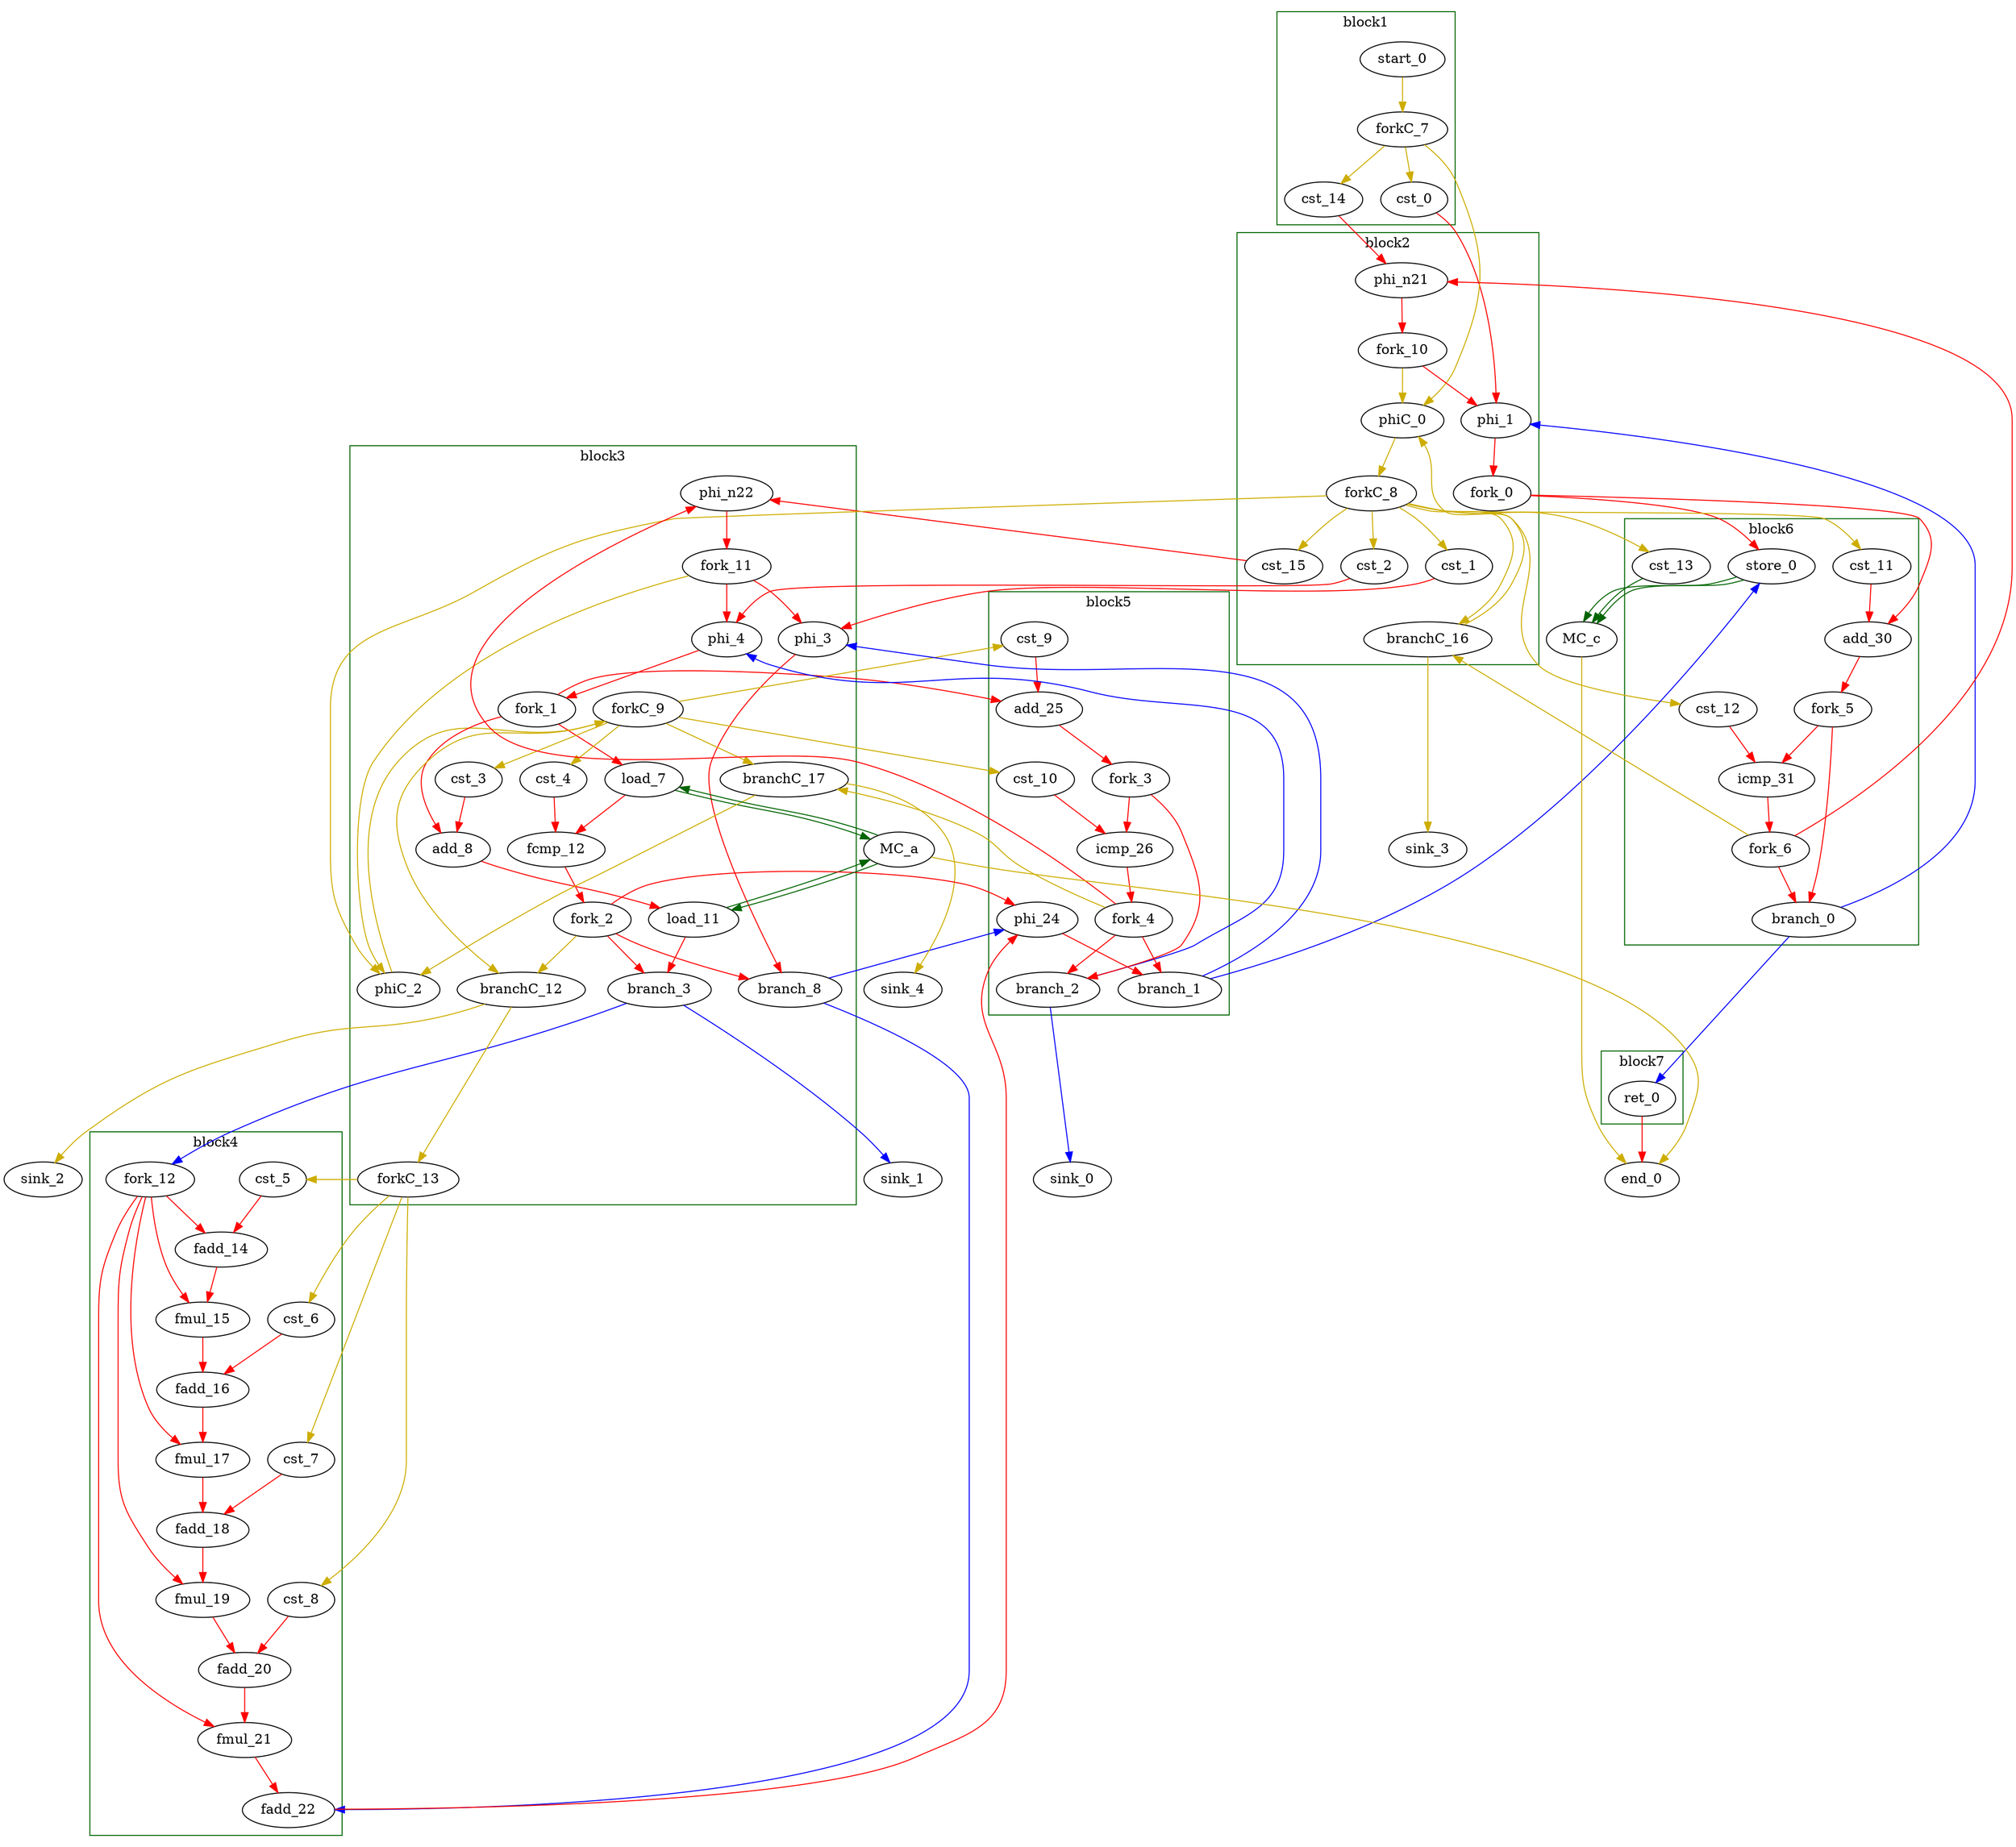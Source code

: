 Digraph G {
	splines=spline;
//DHLS version: 0.1.1" [shape = "none" pos = "20,20!"]

	subgraph cluster_0 {
	color = "darkgreen";
		label = "block1";
		"cst_0" [type = "Constant", bbID= 1, in = "in1:0", out = "out1:32", value = "0x00000000", tagged=false, taggers_num=0, tagger_id=-1];
		"start_0" [type = "Entry", control= "true", bbID= 1, in = "in1:0", out = "out1:0", tagged=false, taggers_num=0, tagger_id=-1];
		"cst_14" [type = "Constant", bbID= 1, in = "in1:0", out = "out1:1", value = "0x00000000", tagged=false, taggers_num=0, tagger_id=-1];
		"forkC_7" [type = "Fork", bbID= 1, in = "in1:0", out = "out1:0 out2:0 out3:0 ", tagged=false, taggers_num=0, tagger_id=-1];

	}

	subgraph cluster_1 {
	color = "darkgreen";
		label = "block2";
		"phi_1" [type = "Mux", bbID= 2, in = "in1?:1 in2:32 in3:32 ", out = "out1:32", delay=0.366, tagged=false, taggers_num=0, tagger_id=-1];
		"cst_1" [type = "Constant", bbID= 2, in = "in1:0", out = "out1:32", value = "0x00000000", tagged=false, taggers_num=0, tagger_id=-1];
		"cst_2" [type = "Constant", bbID= 2, in = "in1:0", out = "out1:32", value = "0x00000000", tagged=false, taggers_num=0, tagger_id=-1];
		"phiC_0" [type = "Mux", bbID= 2, in = "in1?:1 in2:0 in3:0 ", out = "out1:0", delay=0.166, tagged=false, taggers_num=0, tagger_id=-1];
		"phi_n21" [type = "Merge", bbID= 2, in = "in1:1 in2:1 ", out = "out1:1", delay=0.366, tagged=false, taggers_num=0, tagger_id=-1];
		"branchC_16" [type = "Branch", bbID= 2,  in = "in1:0 in2?:1", out = "out1+:0 out2-:0", tagged=false, taggers_num=0, tagger_id=-1];
		"cst_15" [type = "Constant", bbID= 2, in = "in1:0", out = "out1:1", value = "0x00000000", tagged=false, taggers_num=0, tagger_id=-1];
		"fork_0" [type = "Fork", bbID= 2, in = "in1:32", out = "out1:32 out2:32 ", tagged=false, taggers_num=0, tagger_id=-1];
		"forkC_8" [type = "Fork", bbID= 2, in = "in1:0", out = "out1:0 out2:0 out3:0 out4:0 out5:0 out6:0 out7:0 out8:0 ", tagged=false, taggers_num=0, tagger_id=-1];
		"fork_10" [type = "Fork", bbID= 2, in = "in1:1", out = "out1:1 out2:1 ", tagged=false, taggers_num=0, tagger_id=-1];

	}

	subgraph cluster_2 {
	color = "darkgreen";
		label = "block3";
		"phi_3" [type = "Mux", bbID= 3, in = "in1?:1 in2:32 in3:32 ", out = "out1:32", delay=0.366, tagged=false, taggers_num=0, tagger_id=-1];
		"phi_4" [type = "Mux", bbID= 3, in = "in1?:1 in2:32 in3:32 ", out = "out1:32", delay=0.366, tagged=false, taggers_num=0, tagger_id=-1];
		"load_7" [type = "Operator", bbID= 3, op = "mc_load_op",bbID= 3, portId= 0, offset= 0, in = "in1:32 in2:32", out = "out1:32 out2:32 ", delay=0.000, latency=2, II=1, tagged=false, taggers_num=0, tagger_id=-1];
		"cst_3" [type = "Constant", bbID= 3, in = "in1:0", out = "out1:32", value = "0x00000001", tagged=false, taggers_num=0, tagger_id=-1];
		"add_8" [type = "Operator", bbID= 3, op = "add_op", in = "in1:32 in2:32 ", out = "out1:32 ", delay=1.693, latency=0, II=1, tagged=false, taggers_num=0, tagger_id=-1];
		"load_11" [type = "Operator", bbID= 3, op = "mc_load_op",bbID= 3, portId= 1, offset= 0, in = "in1:32 in2:32", out = "out1:32 out2:32 ", delay=0.000, latency=2, II=1, tagged=false, taggers_num=0, tagger_id=-1];
		"cst_4" [type = "Constant", bbID= 3, in = "in1:0", out = "out1:32", value = "0x00000000", tagged=false, taggers_num=0, tagger_id=-1];
		"fcmp_12" [type = "Operator", bbID= 3, op = "fcmp_ult_op", in = "in1:32 in2:32 ", out = "out1:1 ", delay=0.966, latency=2, II=1, tagged=false, taggers_num=0, tagger_id=-1];
		"phiC_2" [type = "Mux", bbID= 3, in = "in1?:1 in2:0 in3:0 ", out = "out1:0", delay=0.166, tagged=false, taggers_num=0, tagger_id=-1];
		"phi_n22" [type = "Merge", bbID= 3, in = "in1:1 in2:1 ", out = "out1:1", delay=0.366, tagged=false, taggers_num=0, tagger_id=-1];
		"branch_3" [type = "Branch", bbID= 3,  in = "in1:32 in2?:1", out = "out1+:32 out2-:32", tagged=false, taggers_num=0, tagger_id=-1];
		"branch_8" [type = "Branch", bbID= 3,  in = "in1:32 in2?:1", out = "out1+:32 out2-:32", tagged=false, taggers_num=0, tagger_id=-1];
		"branchC_12" [type = "Branch", bbID= 3,  in = "in1:0 in2?:1", out = "out1+:0 out2-:0", tagged=false, taggers_num=0, tagger_id=-1];
		"branchC_17" [type = "Branch", bbID= 3,  in = "in1:0 in2?:1", out = "out1+:0 out2-:0", tagged=false, taggers_num=0, tagger_id=-1];
		"fork_1" [type = "Fork", bbID= 3, in = "in1:32", out = "out1:32 out2:32 out3:32 ", tagged=false, taggers_num=0, tagger_id=-1];
		"fork_2" [type = "Fork", bbID= 3, in = "in1:1", out = "out1:1 out2:1 out3:1 out4:1 ", tagged=false, taggers_num=0, tagger_id=-1];
		"forkC_9" [type = "Fork", bbID= 3, in = "in1:0", out = "out1:0 out2:0 out3:0 out4:0 out5:0 out6:0 ", tagged=false, taggers_num=0, tagger_id=-1];
		"fork_11" [type = "Fork", bbID= 3, in = "in1:1", out = "out1:1 out2:1 out3:1 ", tagged=false, taggers_num=0, tagger_id=-1];
		"forkC_13" [type = "Fork", bbID= 3, in = "in1:0", out = "out1:0 out2:0 out3:0 out4:0 ", tagged=false, taggers_num=1, tagger_id=-1];

	}

	subgraph cluster_3 {
	color = "darkgreen";
		label = "block4";
		"cst_5" [type = "Constant", bbID= 4, in = "in1:0", out = "out1:32", value = "0x3F23D70A", tagged=false, taggers_num=0, tagger_id=-1];
		"fadd_14" [type = "Operator", bbID= 4, op = "fadd_op", in = "in1:32 in2:32 ", out = "out1:32 ", delay=0.966, latency=10, II=1, tagged=false, taggers_num=0, tagger_id=-1];
		"fmul_15" [type = "Operator", bbID= 4, op = "fmul_op", in = "in1:32 in2:32 ", out = "out1:32 ", delay=0.966, latency=6, II=1, tagged=false, taggers_num=0, tagger_id=-1];
		"cst_6" [type = "Constant", bbID= 4, in = "in1:0", out = "out1:32", value = "0x3F333333", tagged=false, taggers_num=0, tagger_id=-1];
		"fadd_16" [type = "Operator", bbID= 4, op = "fadd_op", in = "in1:32 in2:32 ", out = "out1:32 ", delay=0.966, latency=10, II=1, tagged=false, taggers_num=0, tagger_id=-1];
		"fmul_17" [type = "Operator", bbID= 4, op = "fmul_op", in = "in1:32 in2:32 ", out = "out1:32 ", delay=0.966, latency=6, II=1, tagged=false, taggers_num=0, tagger_id=-1];
		"cst_7" [type = "Constant", bbID= 4, in = "in1:0", out = "out1:32", value = "0x3E570A3D", tagged=false, taggers_num=0, tagger_id=-1];
		"fadd_18" [type = "Operator", bbID= 4, op = "fadd_op", in = "in1:32 in2:32 ", out = "out1:32 ", delay=0.966, latency=10, II=1, tagged=false, taggers_num=0, tagger_id=-1];
		"fmul_19" [type = "Operator", bbID= 4, op = "fmul_op", in = "in1:32 in2:32 ", out = "out1:32 ", delay=0.966, latency=6, II=1, tagged=false, taggers_num=0, tagger_id=-1];
		"cst_8" [type = "Constant", bbID= 4, in = "in1:0", out = "out1:32", value = "0x3EA8F5C3", tagged=false, taggers_num=0, tagger_id=-1];
		"fadd_20" [type = "Operator", bbID= 4, op = "fadd_op", in = "in1:32 in2:32 ", out = "out1:32 ", delay=0.966, latency=10, II=1, tagged=false, taggers_num=0, tagger_id=-1];
		"fmul_21" [type = "Operator", bbID= 4, op = "fmul_op", in = "in1:32 in2:32 ", out = "out1:32 ", delay=0.966, latency=6, II=1, tagged=false, taggers_num=0, tagger_id=-1];
		"fadd_22" [type = "Operator", bbID= 4, op = "fadd_op", in = "in1:32 in2:32 ", out = "out1:32 ", delay=0.966, latency=10, II=1, tagged=false, taggers_num=0, tagger_id=-1];
		"fork_12" [type = "Fork", bbID= 4, in = "in1:32", out = "out1:32 out2:32 out3:32 out4:32 out5:32 ", tagged=false, taggers_num=0, tagger_id=-1];

	}

	subgraph cluster_4 {
	color = "darkgreen";
		label = "block5";
		"phi_24" [type = "Mux", bbID= 5, in = "in1?:1 in2:32 in3:32 ", out = "out1:32", delay=0.366, tagged=false, taggers_num=0, tagger_id=-1];
		"cst_9" [type = "Constant", bbID= 5, in = "in1:0", out = "out1:32", value = "0x00000001", tagged=false, taggers_num=0, tagger_id=-1];
		"add_25" [type = "Operator", bbID= 5, op = "add_op", in = "in1:32 in2:32 ", out = "out1:32 ", delay=1.693, latency=0, II=1, tagged=false, taggers_num=0, tagger_id=-1];
		"cst_10" [type = "Constant", bbID= 5, in = "in1:0", out = "out1:32", value = "0x000003E8", tagged=false, taggers_num=0, tagger_id=-1];
		"icmp_26" [type = "Operator", bbID= 5, op = "icmp_ult_op", in = "in1:32 in2:32 ", out = "out1:1 ", delay=1.530, latency=0, II=1, tagged=false, taggers_num=0, tagger_id=-1];
		"branch_1" [type = "Branch", bbID= 5,  in = "in1:32 in2?:1", out = "out1+:32 out2-:32", tagged=false, taggers_num=0, tagger_id=-1];
		"branch_2" [type = "Branch", bbID= 5,  in = "in1:32 in2?:1", out = "out1+:32 out2-:32", tagged=false, taggers_num=0, tagger_id=-1];
		"fork_3" [type = "Fork", bbID= 5, in = "in1:32", out = "out1:32 out2:32 ", tagged=false, taggers_num=0, tagger_id=-1];
		"fork_4" [type = "Fork", bbID= 5, in = "in1:1", out = "out1:1 out2:1 out3:1 out4:1 ", tagged=false, taggers_num=0, tagger_id=-1];

	}

	subgraph cluster_5 {
	color = "darkgreen";
		label = "block6";
		"store_0" [type = "Operator", bbID= 6, op = "mc_store_op",bbID= 6, portId= 0, offset= 0, in = "in1:32 in2:32 ", out = "out1:32 out2:32 ", delay=0.000, latency=0, II=1, tagged=false, taggers_num=0, tagger_id=-1];
		"cst_11" [type = "Constant", bbID= 6, in = "in1:0", out = "out1:32", value = "0x00000001", tagged=false, taggers_num=0, tagger_id=-1];
		"add_30" [type = "Operator", bbID= 6, op = "add_op", in = "in1:32 in2:32 ", out = "out1:32 ", delay=1.693, latency=0, II=1, tagged=false, taggers_num=0, tagger_id=-1];
		"cst_12" [type = "Constant", bbID= 6, in = "in1:0", out = "out1:32", value = "0x0000000A", tagged=false, taggers_num=0, tagger_id=-1];
		"icmp_31" [type = "Operator", bbID= 6, op = "icmp_ult_op", in = "in1:32 in2:32 ", out = "out1:1 ", delay=1.530, latency=0, II=1, tagged=false, taggers_num=0, tagger_id=-1];
		"cst_13" [type = "Constant", bbID= 6, in = "in1:0", out = "out1:32", value = "0x00000001", tagged=false, taggers_num=0, tagger_id=-1];
		"branch_0" [type = "Branch", bbID= 6,  in = "in1:32 in2?:1", out = "out1+:32 out2-:32", tagged=false, taggers_num=0, tagger_id=-1];
		"fork_5" [type = "Fork", bbID= 6, in = "in1:32", out = "out1:32 out2:32 ", tagged=false, taggers_num=0, tagger_id=-1];
		"fork_6" [type = "Fork", bbID= 6, in = "in1:1", out = "out1:1 out2:1 out3:1 ", tagged=false, taggers_num=0, tagger_id=-1];

	}

	subgraph cluster_6 {
	color = "darkgreen";
		label = "block7";
		"ret_0" [type = "Operator", bbID= 7, op = "ret_op", in = "in1:32 ", out = "out1:32 ", delay=0.000, latency=0, II=1, tagged=false, taggers_num=0, tagger_id=-1];

	}
	"MC_a" [type = "MC", bbID= 0, in = "in1:32*l0a in2:32*l1a ", out = "out1:32*l0d out2:32*l1d out3:0*e ", memory = "a", bbcount = 0, ldcount = 2, stcount = 0];
	"MC_c" [type = "MC", bbID= 0, in = "in1:32*c0 in2:32*s0a in3:32*s0d ", out = "out1:0*e ", memory = "c", bbcount = 1, ldcount = 0, stcount = 1];
	"sink_0" [type = "Sink", bbID= 0, in = "in1:32"];
	"sink_1" [type = "Sink", bbID= 0, in = "in1:32"];
	"sink_2" [type = "Sink", bbID= 0, in = "in1:0"];
	"sink_3" [type = "Sink", bbID= 0, in = "in1:0"];
	"sink_4" [type = "Sink", bbID= 0, in = "in1:0"];
	"end_0" [type = "Exit", bbID= 0, in = "in1:0*e in2:0*e  in3:32 ", out = "out1:32" ];

	"load_7" -> "MC_a" [color = "darkgreen", mem_address = "true", from = "out2", to = "in1"];
	"MC_a" -> "load_7" [color = "darkgreen", mem_address = "false", from = "out1", to = "in1"];
	"load_11" -> "MC_a" [color = "darkgreen", mem_address = "true", from = "out2", to = "in2"];
	"MC_a" -> "load_11" [color = "darkgreen", mem_address = "false", from = "out2", to = "in1"];
	"store_0" -> "MC_c" [color = "darkgreen", mem_address = "true", from = "out2", to = "in2"];
	"store_0" -> "MC_c" [color = "darkgreen", mem_address = "false", from = "out1", to = "in3"];
	"MC_a" -> "end_0" [color = "gold3", from = "out3", to = "in1"];
	"cst_13" -> "MC_c" [color = "darkgreen", from = "out1", to = "in1"];
	"MC_c" -> "end_0" [color = "gold3", from = "out1", to = "in2"];
	"cst_0" -> "phi_1" [color = "red", from = "out1", to = "in2"];
	"phi_1" -> "fork_0" [color = "red", from = "out1", to = "in1"];
	"cst_1" -> "phi_3" [color = "red", from = "out1", to = "in2"];
	"phi_3" -> "branch_8" [color = "red", from = "out1", to = "in1"];
	"cst_2" -> "phi_4" [color = "red", from = "out1", to = "in2"];
	"phi_4" -> "fork_1" [color = "red", from = "out1", to = "in1"];
	"load_7" -> "fcmp_12" [color = "red", from = "out1", to = "in1"];
	"cst_3" -> "add_8" [color = "red", from = "out1", to = "in2"];
	"add_8" -> "load_11" [color = "red", from = "out1", to = "in2"];
	"load_11" -> "branch_3" [color = "red", from = "out1", to = "in1"];
	"cst_4" -> "fcmp_12" [color = "red", from = "out1", to = "in2"];
	"fcmp_12" -> "fork_2" [color = "red", from = "out1", to = "in1"];
	"cst_5" -> "fadd_14" [color = "red", from = "out1", to = "in2"];
	"fadd_14" -> "fmul_15" [color = "red", from = "out1", to = "in1"];
	"fmul_15" -> "fadd_16" [color = "red", from = "out1", to = "in1"];
	"cst_6" -> "fadd_16" [color = "red", from = "out1", to = "in2"];
	"fadd_16" -> "fmul_17" [color = "red", from = "out1", to = "in1"];
	"fmul_17" -> "fadd_18" [color = "red", from = "out1", to = "in1"];
	"cst_7" -> "fadd_18" [color = "red", from = "out1", to = "in2"];
	"fadd_18" -> "fmul_19" [color = "red", from = "out1", to = "in1"];
	"fmul_19" -> "fadd_20" [color = "red", from = "out1", to = "in1"];
	"cst_8" -> "fadd_20" [color = "red", from = "out1", to = "in2"];
	"fadd_20" -> "fmul_21" [color = "red", from = "out1", to = "in1"];
	"fmul_21" -> "fadd_22" [color = "red", from = "out1", to = "in2"];
	"fadd_22" -> "phi_24" [color = "red", from = "out1", to = "in2"];
	"phi_24" -> "branch_1" [color = "red", from = "out1", to = "in1"];
	"cst_9" -> "add_25" [color = "red", from = "out1", to = "in2"];
	"add_25" -> "fork_3" [color = "red", from = "out1", to = "in1"];
	"cst_10" -> "icmp_26" [color = "red", from = "out1", to = "in2"];
	"icmp_26" -> "fork_4" [color = "red", from = "out1", to = "in1"];
	"cst_11" -> "add_30" [color = "red", from = "out1", to = "in2"];
	"add_30" -> "fork_5" [color = "red", from = "out1", to = "in1"];
	"cst_12" -> "icmp_31" [color = "red", from = "out1", to = "in2"];
	"icmp_31" -> "fork_6" [color = "red", from = "out1", to = "in1"];
	"ret_0" -> "end_0" [color = "red", from = "out1", to = "in3"];
	"start_0" -> "forkC_7" [color = "gold3", from = "out1", to = "in1"];
	"phiC_0" -> "forkC_8" [color = "gold3", from = "out1", to = "in1"];
	"phiC_2" -> "forkC_9" [color = "gold3", from = "out1", to = "in1"];
	"branch_0" -> "phi_1" [color = "blue", minlen = 3, from = "out1", to = "in3"];
	"branch_0" -> "ret_0" [color = "blue", minlen = 3, from = "out2", to = "in1"];
	"phi_n21" -> "fork_10" [color = "red", from = "out1", to = "in1"];
	"cst_14" -> "phi_n21" [color = "red", from = "out1", to = "in1"];
	"branch_1" -> "phi_3" [color = "blue", minlen = 3, from = "out1", to = "in3"];
	"branch_1" -> "store_0" [color = "blue", minlen = 3, from = "out2", to = "in1"];
	"phi_n22" -> "fork_11" [color = "red", from = "out1", to = "in1"];
	"branch_2" -> "phi_4" [color = "blue", minlen = 3, from = "out1", to = "in3"];
	"branch_2" -> "sink_0" [color = "blue", minlen = 3, from = "out2", to = "in1"];
	"branch_3" -> "sink_1" [color = "blue", minlen = 3, from = "out1", to = "in1"];
	"branch_3" -> "fork_12" [color = "blue", minlen = 3, from = "out2", to = "in1"];
	"branch_8" -> "phi_24" [color = "blue", minlen = 3, from = "out1", to = "in3"];
	"branch_8" -> "fadd_22" [color = "blue", minlen = 3, from = "out2", to = "in1"];
	"branchC_12" -> "sink_2" [color = "gold3", minlen = 3, from = "out1", to = "in1"];
	"branchC_12" -> "forkC_13" [color = "gold3", minlen = 3, from = "out2", to = "in1"];
	"branchC_16" -> "phiC_0" [color = "gold3", minlen = 3, from = "out1", to = "in3"];
	"branchC_16" -> "sink_3" [color = "gold3", minlen = 3, from = "out2", to = "in1"];
	"branchC_17" -> "phiC_2" [color = "gold3", minlen = 3, from = "out1", to = "in3"];
	"branchC_17" -> "sink_4" [color = "gold3", minlen = 3, from = "out2", to = "in1"];
	"cst_15" -> "phi_n22" [color = "red", from = "out1", to = "in1"];
	"fork_12" -> "fadd_14" [color = "red", from = "out1", to = "in1"];
	"fork_12" -> "fmul_15" [color = "red", from = "out2", to = "in2"];
	"fork_12" -> "fmul_17" [color = "red", from = "out3", to = "in2"];
	"fork_12" -> "fmul_19" [color = "red", from = "out4", to = "in2"];
	"fork_12" -> "fmul_21" [color = "red", from = "out5", to = "in2"];
	"fork_0" -> "add_30" [color = "red", from = "out1", to = "in1"];
	"fork_0" -> "store_0" [color = "red", from = "out2", to = "in2"];
	"fork_1" -> "add_8" [color = "red", from = "out1", to = "in1"];
	"fork_1" -> "add_25" [color = "red", from = "out2", to = "in1"];
	"fork_1" -> "load_7" [color = "red", from = "out3", to = "in2"];
	"fork_2" -> "branch_3" [color = "red", from = "out1", to = "in2"];
	"fork_2" -> "branch_8" [color = "red", from = "out2", to = "in2"];
	"fork_2" -> "branchC_12" [color = "gold3", from = "out3", to = "in2"];
	"fork_2" -> "phi_24" [color = "red", from = "out4", to = "in1"];
	"fork_3" -> "icmp_26" [color = "red", from = "out1", to = "in1"];
	"fork_3" -> "branch_2" [color = "red", from = "out2", to = "in1"];
	"fork_4" -> "branch_1" [color = "red", from = "out1", to = "in2"];
	"fork_4" -> "phi_n22" [color = "red", from = "out2", to = "in2"];
	"fork_4" -> "branch_2" [color = "red", from = "out3", to = "in2"];
	"fork_4" -> "branchC_17" [color = "gold3", from = "out4", to = "in2"];
	"fork_5" -> "icmp_31" [color = "red", from = "out1", to = "in1"];
	"fork_5" -> "branch_0" [color = "red", from = "out2", to = "in1"];
	"fork_6" -> "branch_0" [color = "red", from = "out1", to = "in2"];
	"fork_6" -> "phi_n21" [color = "red", from = "out2", to = "in2"];
	"fork_6" -> "branchC_16" [color = "gold3", from = "out3", to = "in2"];
	"forkC_7" -> "cst_0" [color = "gold3", from = "out1", to = "in1"];
	"forkC_7" -> "phiC_0" [color = "gold3", from = "out2", to = "in2"];
	"forkC_7" -> "cst_14" [color = "gold3", from = "out3", to = "in1"];
	"forkC_8" -> "cst_1" [color = "gold3", from = "out1", to = "in1"];
	"forkC_8" -> "branchC_16" [color = "gold3", from = "out2", to = "in1"];
	"forkC_8" -> "cst_2" [color = "gold3", from = "out3", to = "in1"];
	"forkC_8" -> "phiC_2" [color = "gold3", from = "out4", to = "in2"];
	"forkC_8" -> "cst_11" [color = "gold3", from = "out5", to = "in1"];
	"forkC_8" -> "cst_12" [color = "gold3", from = "out6", to = "in1"];
	"forkC_8" -> "cst_13" [color = "gold3", from = "out7", to = "in1"];
	"forkC_8" -> "cst_15" [color = "gold3", from = "out8", to = "in1"];
	"forkC_9" -> "cst_3" [color = "gold3", from = "out1", to = "in1"];
	"forkC_9" -> "branchC_17" [color = "gold3", from = "out2", to = "in1"];
	"forkC_9" -> "cst_4" [color = "gold3", from = "out3", to = "in1"];
	"forkC_9" -> "branchC_12" [color = "gold3", from = "out4", to = "in1"];
	"forkC_9" -> "cst_9" [color = "gold3", from = "out5", to = "in1"];
	"forkC_9" -> "cst_10" [color = "gold3", from = "out6", to = "in1"];
	"fork_10" -> "phi_1" [color = "red", from = "out1", to = "in1"];
	"fork_10" -> "phiC_0" [color = "gold3", from = "out2", to = "in1"];
	"fork_11" -> "phi_3" [color = "red", from = "out1", to = "in1"];
	"fork_11" -> "phi_4" [color = "red", from = "out2", to = "in1"];
	"fork_11" -> "phiC_2" [color = "gold3", from = "out3", to = "in1"];
	"forkC_13" -> "cst_5" [color = "gold3", from = "out1", to = "in1"];
	"forkC_13" -> "cst_6" [color = "gold3", from = "out2", to = "in1"];
	"forkC_13" -> "cst_7" [color = "gold3", from = "out3", to = "in1"];
	"forkC_13" -> "cst_8" [color = "gold3", from = "out4", to = "in1"];

}